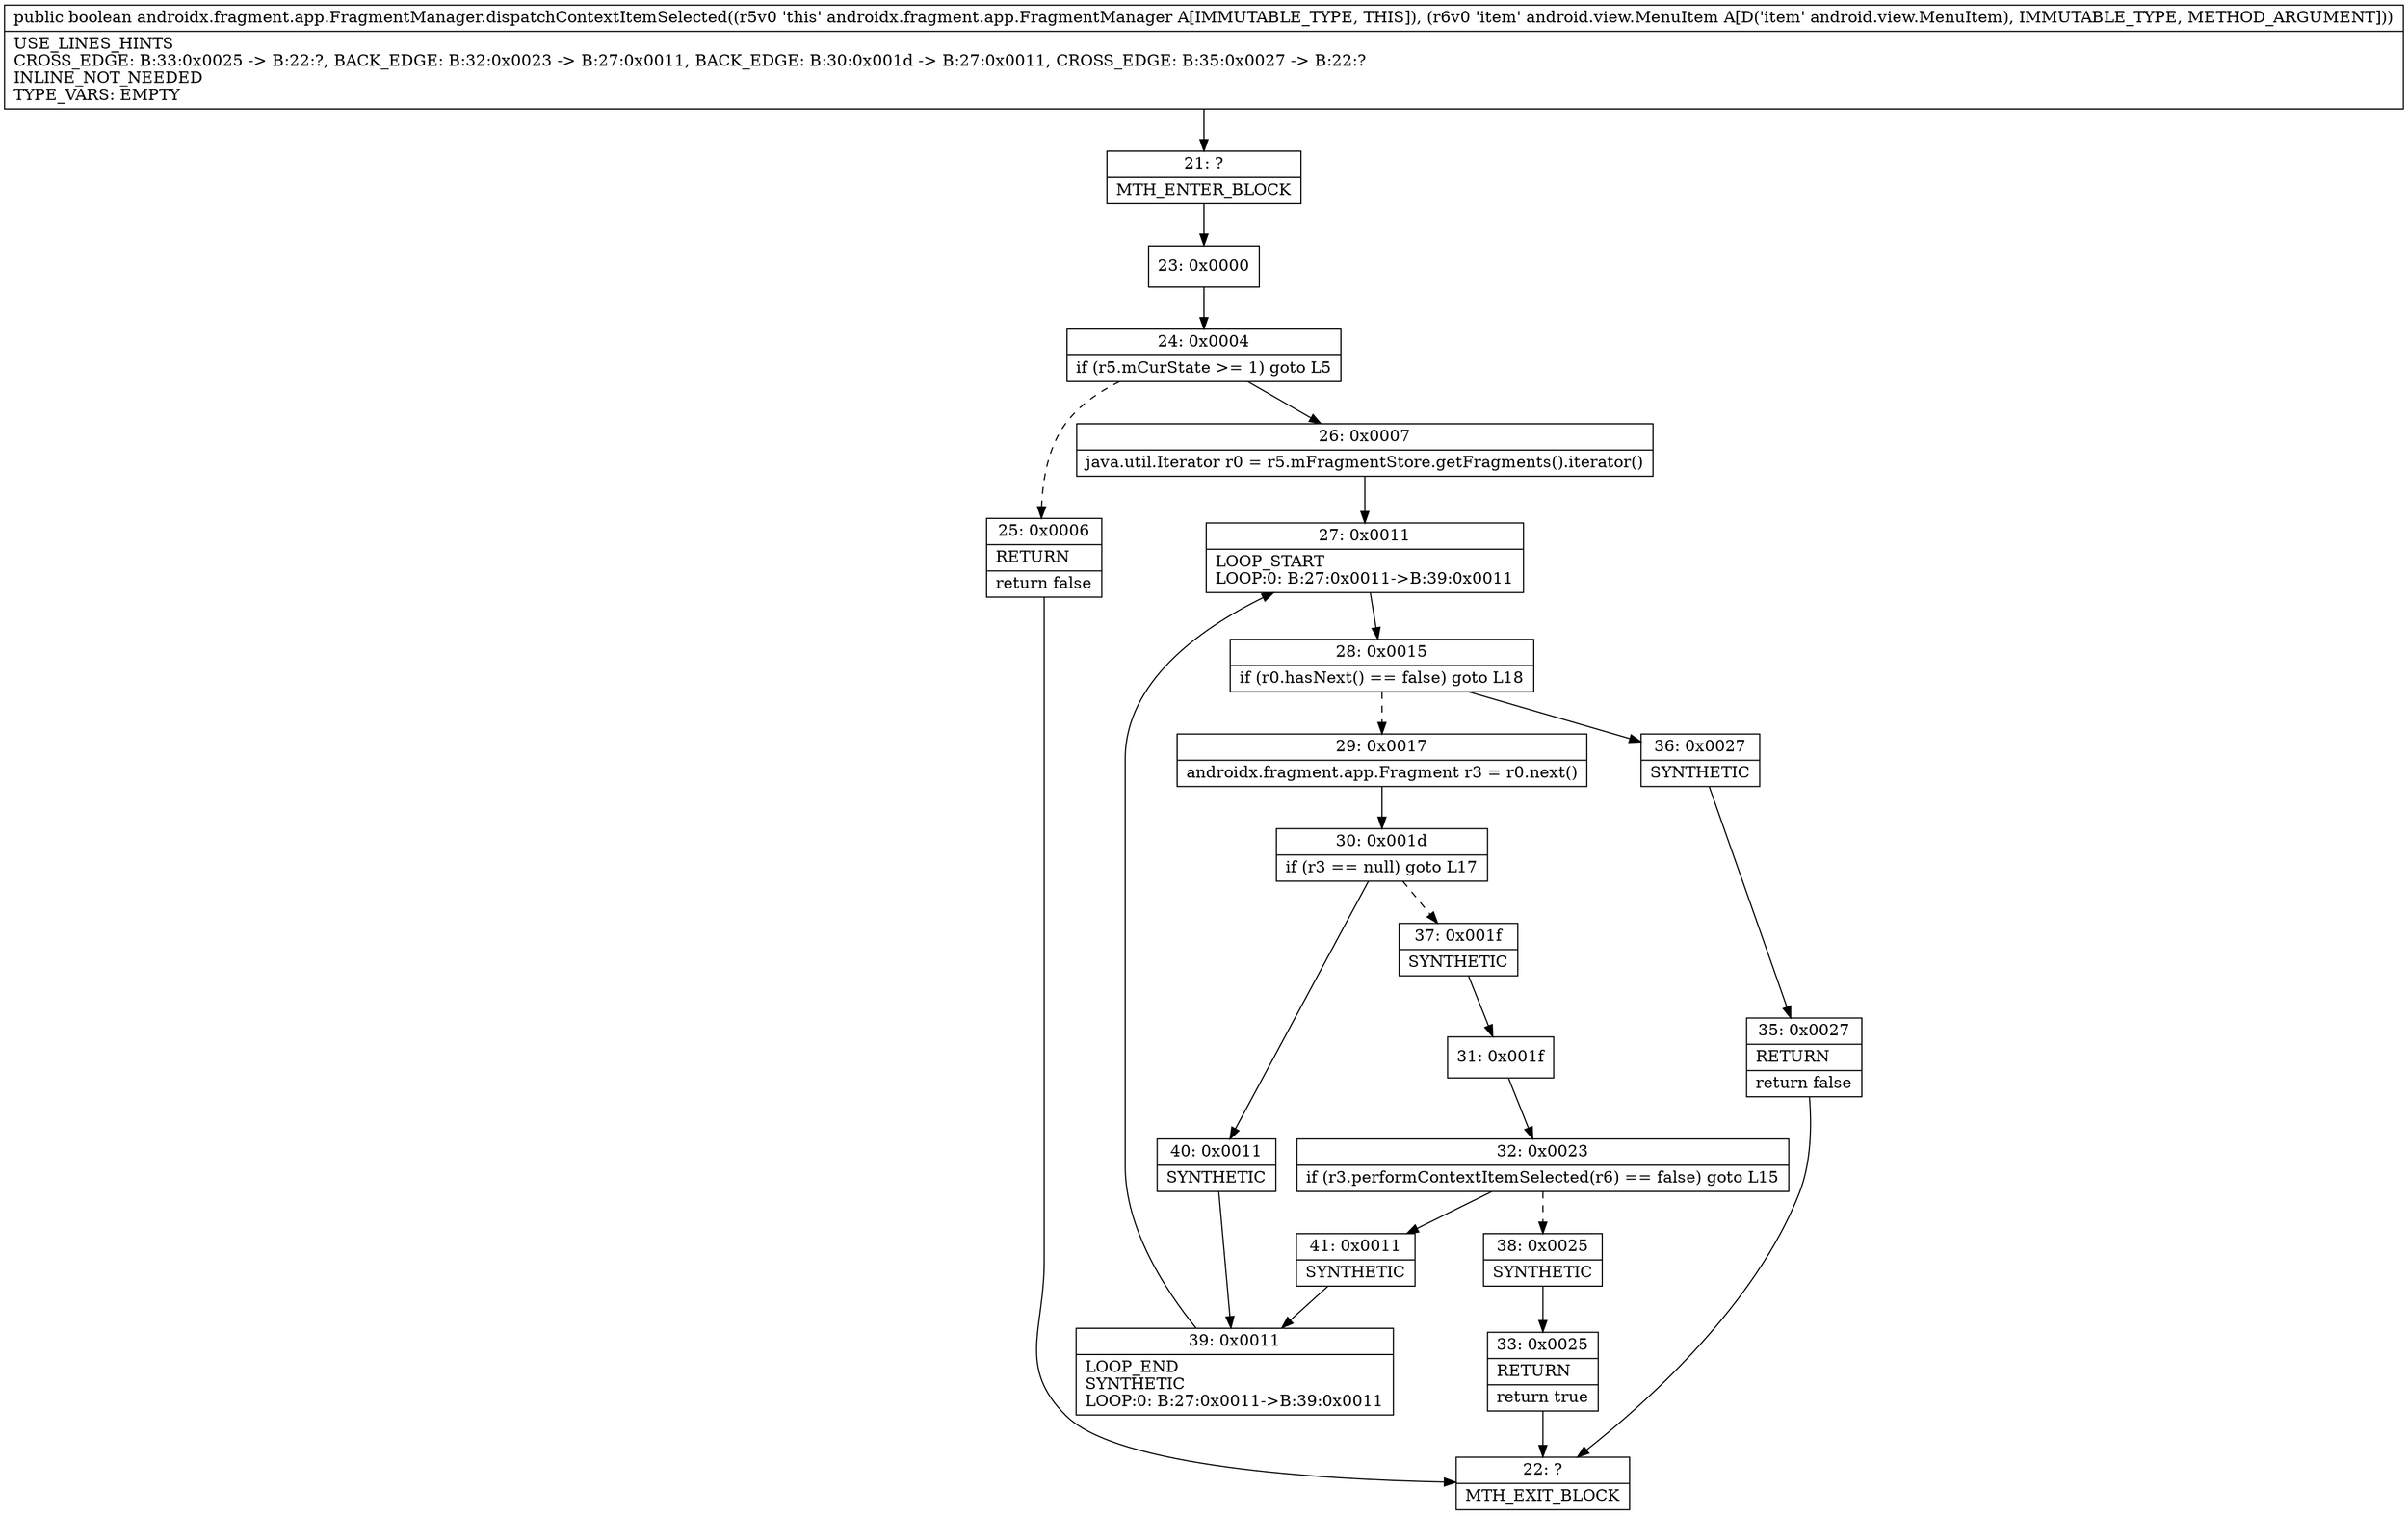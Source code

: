 digraph "CFG forandroidx.fragment.app.FragmentManager.dispatchContextItemSelected(Landroid\/view\/MenuItem;)Z" {
Node_21 [shape=record,label="{21\:\ ?|MTH_ENTER_BLOCK\l}"];
Node_23 [shape=record,label="{23\:\ 0x0000}"];
Node_24 [shape=record,label="{24\:\ 0x0004|if (r5.mCurState \>= 1) goto L5\l}"];
Node_25 [shape=record,label="{25\:\ 0x0006|RETURN\l|return false\l}"];
Node_22 [shape=record,label="{22\:\ ?|MTH_EXIT_BLOCK\l}"];
Node_26 [shape=record,label="{26\:\ 0x0007|java.util.Iterator r0 = r5.mFragmentStore.getFragments().iterator()\l}"];
Node_27 [shape=record,label="{27\:\ 0x0011|LOOP_START\lLOOP:0: B:27:0x0011\-\>B:39:0x0011\l}"];
Node_28 [shape=record,label="{28\:\ 0x0015|if (r0.hasNext() == false) goto L18\l}"];
Node_29 [shape=record,label="{29\:\ 0x0017|androidx.fragment.app.Fragment r3 = r0.next()\l}"];
Node_30 [shape=record,label="{30\:\ 0x001d|if (r3 == null) goto L17\l}"];
Node_37 [shape=record,label="{37\:\ 0x001f|SYNTHETIC\l}"];
Node_31 [shape=record,label="{31\:\ 0x001f}"];
Node_32 [shape=record,label="{32\:\ 0x0023|if (r3.performContextItemSelected(r6) == false) goto L15\l}"];
Node_38 [shape=record,label="{38\:\ 0x0025|SYNTHETIC\l}"];
Node_33 [shape=record,label="{33\:\ 0x0025|RETURN\l|return true\l}"];
Node_41 [shape=record,label="{41\:\ 0x0011|SYNTHETIC\l}"];
Node_39 [shape=record,label="{39\:\ 0x0011|LOOP_END\lSYNTHETIC\lLOOP:0: B:27:0x0011\-\>B:39:0x0011\l}"];
Node_40 [shape=record,label="{40\:\ 0x0011|SYNTHETIC\l}"];
Node_36 [shape=record,label="{36\:\ 0x0027|SYNTHETIC\l}"];
Node_35 [shape=record,label="{35\:\ 0x0027|RETURN\l|return false\l}"];
MethodNode[shape=record,label="{public boolean androidx.fragment.app.FragmentManager.dispatchContextItemSelected((r5v0 'this' androidx.fragment.app.FragmentManager A[IMMUTABLE_TYPE, THIS]), (r6v0 'item' android.view.MenuItem A[D('item' android.view.MenuItem), IMMUTABLE_TYPE, METHOD_ARGUMENT]))  | USE_LINES_HINTS\lCROSS_EDGE: B:33:0x0025 \-\> B:22:?, BACK_EDGE: B:32:0x0023 \-\> B:27:0x0011, BACK_EDGE: B:30:0x001d \-\> B:27:0x0011, CROSS_EDGE: B:35:0x0027 \-\> B:22:?\lINLINE_NOT_NEEDED\lTYPE_VARS: EMPTY\l}"];
MethodNode -> Node_21;Node_21 -> Node_23;
Node_23 -> Node_24;
Node_24 -> Node_25[style=dashed];
Node_24 -> Node_26;
Node_25 -> Node_22;
Node_26 -> Node_27;
Node_27 -> Node_28;
Node_28 -> Node_29[style=dashed];
Node_28 -> Node_36;
Node_29 -> Node_30;
Node_30 -> Node_37[style=dashed];
Node_30 -> Node_40;
Node_37 -> Node_31;
Node_31 -> Node_32;
Node_32 -> Node_38[style=dashed];
Node_32 -> Node_41;
Node_38 -> Node_33;
Node_33 -> Node_22;
Node_41 -> Node_39;
Node_39 -> Node_27;
Node_40 -> Node_39;
Node_36 -> Node_35;
Node_35 -> Node_22;
}

